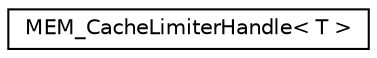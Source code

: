digraph G
{
  edge [fontname="Helvetica",fontsize="10",labelfontname="Helvetica",labelfontsize="10"];
  node [fontname="Helvetica",fontsize="10",shape=record];
  rankdir=LR;
  Node1 [label="MEM_CacheLimiterHandle\< T \>",height=0.2,width=0.4,color="black", fillcolor="white", style="filled",URL="$d6/da3/classMEM__CacheLimiterHandle.html"];
}

